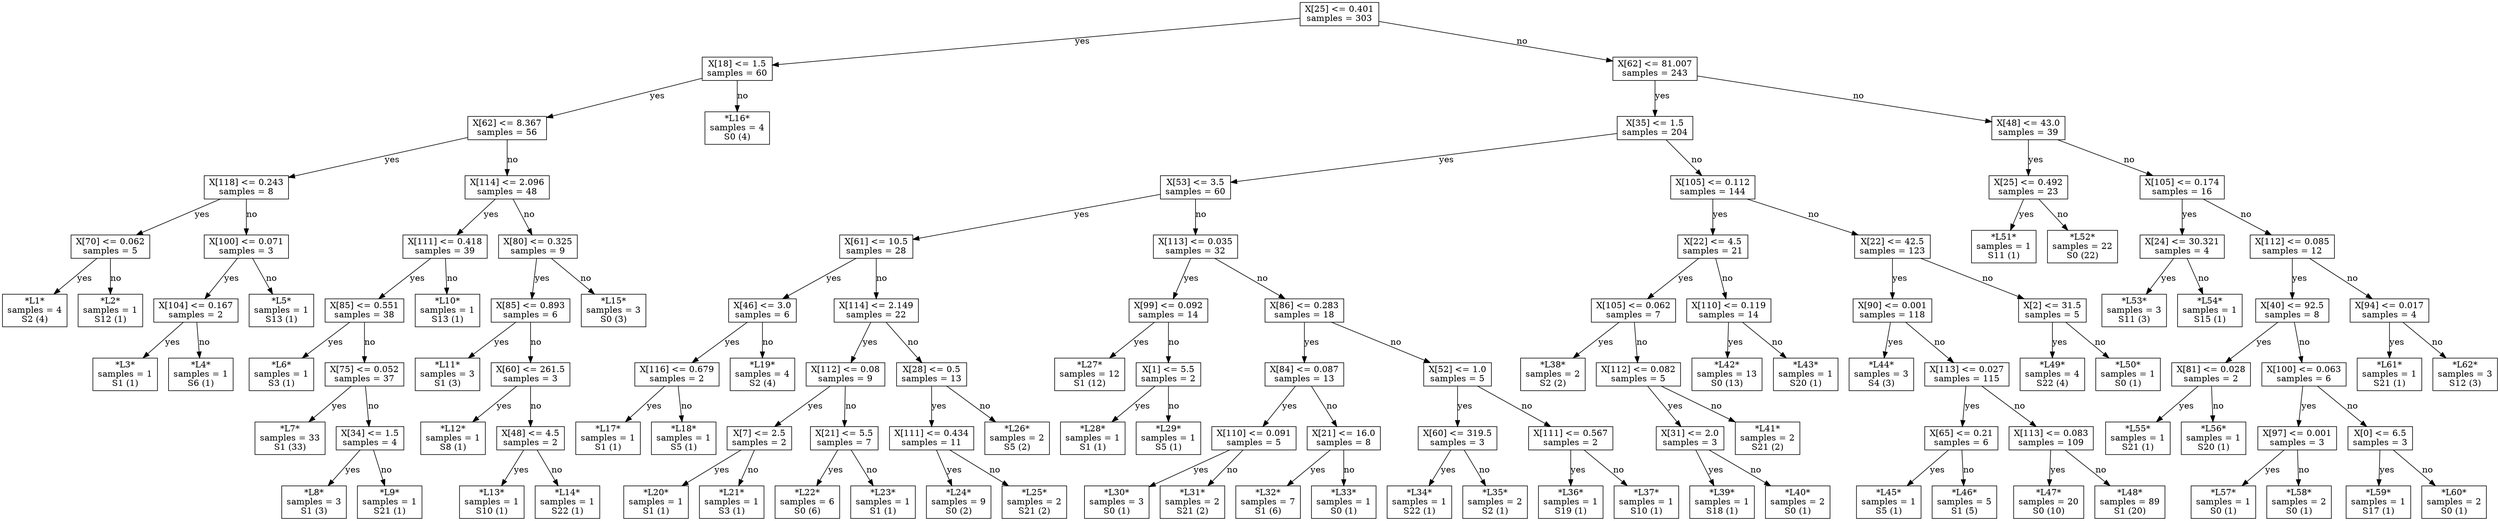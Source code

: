 digraph Tree {
node [shape=box] ;
0 [label="X[25] <= 0.401\nsamples = 303\n"] ;
1 [label="X[18] <= 1.5\nsamples = 60\n"] ;
0 -> 1 [label="yes"];
2 [label="X[62] <= 8.367\nsamples = 56\n"] ;
1 -> 2 [label="yes"];
3 [label="X[118] <= 0.243\nsamples = 8\n"] ;
2 -> 3 [label="yes"];
4 [label="X[70] <= 0.062\nsamples = 5\n"] ;
3 -> 4 [label="yes"];
5 [label="*L1*\nsamples = 4\nS2 (4)\n"] ;
4 -> 5 [label="yes"];
6 [label="*L2*\nsamples = 1\nS12 (1)\n"] ;
4 -> 6 [label="no"];
7 [label="X[100] <= 0.071\nsamples = 3\n"] ;
3 -> 7 [label="no"];
8 [label="X[104] <= 0.167\nsamples = 2\n"] ;
7 -> 8 [label="yes"];
9 [label="*L3*\nsamples = 1\nS1 (1)\n"] ;
8 -> 9 [label="yes"];
10 [label="*L4*\nsamples = 1\nS6 (1)\n"] ;
8 -> 10 [label="no"];
11 [label="*L5*\nsamples = 1\nS13 (1)\n"] ;
7 -> 11 [label="no"];
12 [label="X[114] <= 2.096\nsamples = 48\n"] ;
2 -> 12 [label="no"];
13 [label="X[111] <= 0.418\nsamples = 39\n"] ;
12 -> 13 [label="yes"];
14 [label="X[85] <= 0.551\nsamples = 38\n"] ;
13 -> 14 [label="yes"];
15 [label="*L6*\nsamples = 1\nS3 (1)\n"] ;
14 -> 15 [label="yes"];
16 [label="X[75] <= 0.052\nsamples = 37\n"] ;
14 -> 16 [label="no"];
17 [label="*L7*\nsamples = 33\nS1 (33)\n"] ;
16 -> 17 [label="yes"];
18 [label="X[34] <= 1.5\nsamples = 4\n"] ;
16 -> 18 [label="no"];
19 [label="*L8*\nsamples = 3\nS1 (3)\n"] ;
18 -> 19 [label="yes"];
20 [label="*L9*\nsamples = 1\nS21 (1)\n"] ;
18 -> 20 [label="no"];
21 [label="*L10*\nsamples = 1\nS13 (1)\n"] ;
13 -> 21 [label="no"];
22 [label="X[80] <= 0.325\nsamples = 9\n"] ;
12 -> 22 [label="no"];
23 [label="X[85] <= 0.893\nsamples = 6\n"] ;
22 -> 23 [label="yes"];
24 [label="*L11*\nsamples = 3\nS1 (3)\n"] ;
23 -> 24 [label="yes"];
25 [label="X[60] <= 261.5\nsamples = 3\n"] ;
23 -> 25 [label="no"];
26 [label="*L12*\nsamples = 1\nS8 (1)\n"] ;
25 -> 26 [label="yes"];
27 [label="X[48] <= 4.5\nsamples = 2\n"] ;
25 -> 27 [label="no"];
28 [label="*L13*\nsamples = 1\nS10 (1)\n"] ;
27 -> 28 [label="yes"];
29 [label="*L14*\nsamples = 1\nS22 (1)\n"] ;
27 -> 29 [label="no"];
30 [label="*L15*\nsamples = 3\nS0 (3)\n"] ;
22 -> 30 [label="no"];
31 [label="*L16*\nsamples = 4\nS0 (4)\n"] ;
1 -> 31 [label="no"];
32 [label="X[62] <= 81.007\nsamples = 243\n"] ;
0 -> 32 [label="no"];
33 [label="X[35] <= 1.5\nsamples = 204\n"] ;
32 -> 33 [label="yes"];
34 [label="X[53] <= 3.5\nsamples = 60\n"] ;
33 -> 34 [label="yes"];
35 [label="X[61] <= 10.5\nsamples = 28\n"] ;
34 -> 35 [label="yes"];
36 [label="X[46] <= 3.0\nsamples = 6\n"] ;
35 -> 36 [label="yes"];
37 [label="X[116] <= 0.679\nsamples = 2\n"] ;
36 -> 37 [label="yes"];
38 [label="*L17*\nsamples = 1\nS1 (1)\n"] ;
37 -> 38 [label="yes"];
39 [label="*L18*\nsamples = 1\nS5 (1)\n"] ;
37 -> 39 [label="no"];
40 [label="*L19*\nsamples = 4\nS2 (4)\n"] ;
36 -> 40 [label="no"];
41 [label="X[114] <= 2.149\nsamples = 22\n"] ;
35 -> 41 [label="no"];
42 [label="X[112] <= 0.08\nsamples = 9\n"] ;
41 -> 42 [label="yes"];
43 [label="X[7] <= 2.5\nsamples = 2\n"] ;
42 -> 43 [label="yes"];
44 [label="*L20*\nsamples = 1\nS1 (1)\n"] ;
43 -> 44 [label="yes"];
45 [label="*L21*\nsamples = 1\nS3 (1)\n"] ;
43 -> 45 [label="no"];
46 [label="X[21] <= 5.5\nsamples = 7\n"] ;
42 -> 46 [label="no"];
47 [label="*L22*\nsamples = 6\nS0 (6)\n"] ;
46 -> 47 [label="yes"];
48 [label="*L23*\nsamples = 1\nS1 (1)\n"] ;
46 -> 48 [label="no"];
49 [label="X[28] <= 0.5\nsamples = 13\n"] ;
41 -> 49 [label="no"];
50 [label="X[111] <= 0.434\nsamples = 11\n"] ;
49 -> 50 [label="yes"];
51 [label="*L24*\nsamples = 9\nS0 (2)\n"] ;
50 -> 51 [label="yes"];
52 [label="*L25*\nsamples = 2\nS21 (2)\n"] ;
50 -> 52 [label="no"];
53 [label="*L26*\nsamples = 2\nS5 (2)\n"] ;
49 -> 53 [label="no"];
54 [label="X[113] <= 0.035\nsamples = 32\n"] ;
34 -> 54 [label="no"];
55 [label="X[99] <= 0.092\nsamples = 14\n"] ;
54 -> 55 [label="yes"];
56 [label="*L27*\nsamples = 12\nS1 (12)\n"] ;
55 -> 56 [label="yes"];
57 [label="X[1] <= 5.5\nsamples = 2\n"] ;
55 -> 57 [label="no"];
58 [label="*L28*\nsamples = 1\nS1 (1)\n"] ;
57 -> 58 [label="yes"];
59 [label="*L29*\nsamples = 1\nS5 (1)\n"] ;
57 -> 59 [label="no"];
60 [label="X[86] <= 0.283\nsamples = 18\n"] ;
54 -> 60 [label="no"];
61 [label="X[84] <= 0.087\nsamples = 13\n"] ;
60 -> 61 [label="yes"];
62 [label="X[110] <= 0.091\nsamples = 5\n"] ;
61 -> 62 [label="yes"];
63 [label="*L30*\nsamples = 3\nS0 (1)\n"] ;
62 -> 63 [label="yes"];
64 [label="*L31*\nsamples = 2\nS21 (2)\n"] ;
62 -> 64 [label="no"];
65 [label="X[21] <= 16.0\nsamples = 8\n"] ;
61 -> 65 [label="no"];
66 [label="*L32*\nsamples = 7\nS1 (6)\n"] ;
65 -> 66 [label="yes"];
67 [label="*L33*\nsamples = 1\nS0 (1)\n"] ;
65 -> 67 [label="no"];
68 [label="X[52] <= 1.0\nsamples = 5\n"] ;
60 -> 68 [label="no"];
69 [label="X[60] <= 319.5\nsamples = 3\n"] ;
68 -> 69 [label="yes"];
70 [label="*L34*\nsamples = 1\nS22 (1)\n"] ;
69 -> 70 [label="yes"];
71 [label="*L35*\nsamples = 2\nS2 (1)\n"] ;
69 -> 71 [label="no"];
72 [label="X[111] <= 0.567\nsamples = 2\n"] ;
68 -> 72 [label="no"];
73 [label="*L36*\nsamples = 1\nS19 (1)\n"] ;
72 -> 73 [label="yes"];
74 [label="*L37*\nsamples = 1\nS10 (1)\n"] ;
72 -> 74 [label="no"];
75 [label="X[105] <= 0.112\nsamples = 144\n"] ;
33 -> 75 [label="no"];
76 [label="X[22] <= 4.5\nsamples = 21\n"] ;
75 -> 76 [label="yes"];
77 [label="X[105] <= 0.062\nsamples = 7\n"] ;
76 -> 77 [label="yes"];
78 [label="*L38*\nsamples = 2\nS2 (2)\n"] ;
77 -> 78 [label="yes"];
79 [label="X[112] <= 0.082\nsamples = 5\n"] ;
77 -> 79 [label="no"];
80 [label="X[31] <= 2.0\nsamples = 3\n"] ;
79 -> 80 [label="yes"];
81 [label="*L39*\nsamples = 1\nS18 (1)\n"] ;
80 -> 81 [label="yes"];
82 [label="*L40*\nsamples = 2\nS0 (1)\n"] ;
80 -> 82 [label="no"];
83 [label="*L41*\nsamples = 2\nS21 (2)\n"] ;
79 -> 83 [label="no"];
84 [label="X[110] <= 0.119\nsamples = 14\n"] ;
76 -> 84 [label="no"];
85 [label="*L42*\nsamples = 13\nS0 (13)\n"] ;
84 -> 85 [label="yes"];
86 [label="*L43*\nsamples = 1\nS20 (1)\n"] ;
84 -> 86 [label="no"];
87 [label="X[22] <= 42.5\nsamples = 123\n"] ;
75 -> 87 [label="no"];
88 [label="X[90] <= 0.001\nsamples = 118\n"] ;
87 -> 88 [label="yes"];
89 [label="*L44*\nsamples = 3\nS4 (3)\n"] ;
88 -> 89 [label="yes"];
90 [label="X[113] <= 0.027\nsamples = 115\n"] ;
88 -> 90 [label="no"];
91 [label="X[65] <= 0.21\nsamples = 6\n"] ;
90 -> 91 [label="yes"];
92 [label="*L45*\nsamples = 1\nS5 (1)\n"] ;
91 -> 92 [label="yes"];
93 [label="*L46*\nsamples = 5\nS1 (5)\n"] ;
91 -> 93 [label="no"];
94 [label="X[113] <= 0.083\nsamples = 109\n"] ;
90 -> 94 [label="no"];
95 [label="*L47*\nsamples = 20\nS0 (10)\n"] ;
94 -> 95 [label="yes"];
96 [label="*L48*\nsamples = 89\nS1 (20)\n"] ;
94 -> 96 [label="no"];
97 [label="X[2] <= 31.5\nsamples = 5\n"] ;
87 -> 97 [label="no"];
98 [label="*L49*\nsamples = 4\nS22 (4)\n"] ;
97 -> 98 [label="yes"];
99 [label="*L50*\nsamples = 1\nS0 (1)\n"] ;
97 -> 99 [label="no"];
100 [label="X[48] <= 43.0\nsamples = 39\n"] ;
32 -> 100 [label="no"];
101 [label="X[25] <= 0.492\nsamples = 23\n"] ;
100 -> 101 [label="yes"];
102 [label="*L51*\nsamples = 1\nS11 (1)\n"] ;
101 -> 102 [label="yes"];
103 [label="*L52*\nsamples = 22\nS0 (22)\n"] ;
101 -> 103 [label="no"];
104 [label="X[105] <= 0.174\nsamples = 16\n"] ;
100 -> 104 [label="no"];
105 [label="X[24] <= 30.321\nsamples = 4\n"] ;
104 -> 105 [label="yes"];
106 [label="*L53*\nsamples = 3\nS11 (3)\n"] ;
105 -> 106 [label="yes"];
107 [label="*L54*\nsamples = 1\nS15 (1)\n"] ;
105 -> 107 [label="no"];
108 [label="X[112] <= 0.085\nsamples = 12\n"] ;
104 -> 108 [label="no"];
109 [label="X[40] <= 92.5\nsamples = 8\n"] ;
108 -> 109 [label="yes"];
110 [label="X[81] <= 0.028\nsamples = 2\n"] ;
109 -> 110 [label="yes"];
111 [label="*L55*\nsamples = 1\nS21 (1)\n"] ;
110 -> 111 [label="yes"];
112 [label="*L56*\nsamples = 1\nS20 (1)\n"] ;
110 -> 112 [label="no"];
113 [label="X[100] <= 0.063\nsamples = 6\n"] ;
109 -> 113 [label="no"];
114 [label="X[97] <= 0.001\nsamples = 3\n"] ;
113 -> 114 [label="yes"];
115 [label="*L57*\nsamples = 1\nS0 (1)\n"] ;
114 -> 115 [label="yes"];
116 [label="*L58*\nsamples = 2\nS0 (1)\n"] ;
114 -> 116 [label="no"];
117 [label="X[0] <= 6.5\nsamples = 3\n"] ;
113 -> 117 [label="no"];
118 [label="*L59*\nsamples = 1\nS17 (1)\n"] ;
117 -> 118 [label="yes"];
119 [label="*L60*\nsamples = 2\nS0 (1)\n"] ;
117 -> 119 [label="no"];
120 [label="X[94] <= 0.017\nsamples = 4\n"] ;
108 -> 120 [label="no"];
121 [label="*L61*\nsamples = 1\nS21 (1)\n"] ;
120 -> 121 [label="yes"];
122 [label="*L62*\nsamples = 3\nS12 (3)\n"] ;
120 -> 122 [label="no"];
}
